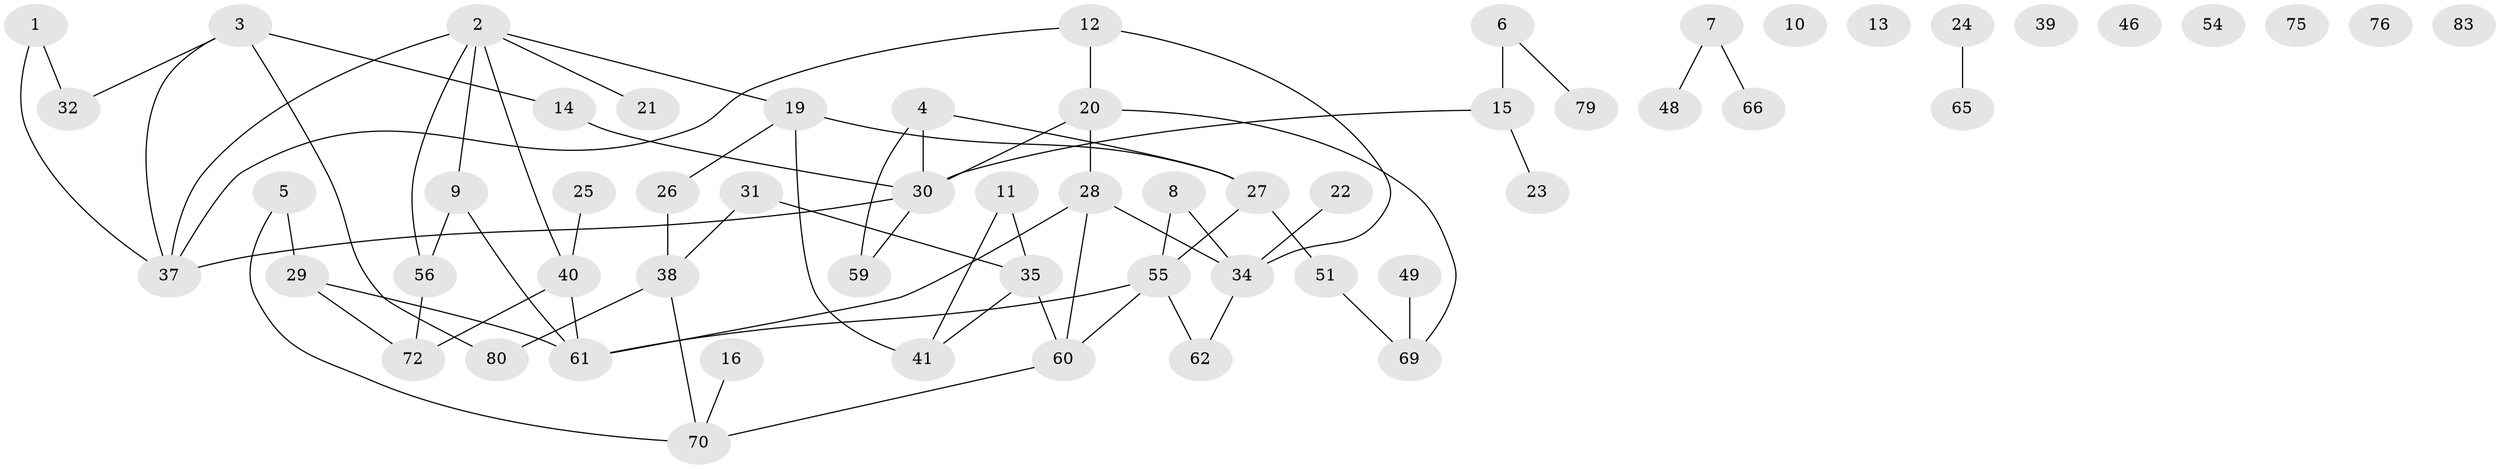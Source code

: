 // Generated by graph-tools (version 1.1) at 2025/23/03/03/25 07:23:24]
// undirected, 58 vertices, 69 edges
graph export_dot {
graph [start="1"]
  node [color=gray90,style=filled];
  1;
  2 [super="+71"];
  3 [super="+78"];
  4 [super="+44"];
  5 [super="+58"];
  6 [super="+18"];
  7;
  8 [super="+17"];
  9 [super="+43"];
  10;
  11 [super="+47"];
  12 [super="+42"];
  13;
  14;
  15;
  16;
  19 [super="+50"];
  20 [super="+36"];
  21;
  22;
  23;
  24;
  25;
  26 [super="+57"];
  27 [super="+45"];
  28;
  29;
  30 [super="+33"];
  31;
  32;
  34 [super="+74"];
  35 [super="+73"];
  37 [super="+52"];
  38;
  39;
  40 [super="+64"];
  41 [super="+53"];
  46;
  48;
  49 [super="+77"];
  51;
  54;
  55 [super="+63"];
  56 [super="+82"];
  59 [super="+68"];
  60 [super="+67"];
  61 [super="+81"];
  62;
  65;
  66;
  69;
  70;
  72;
  75;
  76;
  79;
  80;
  83;
  1 -- 32;
  1 -- 37;
  2 -- 9;
  2 -- 19;
  2 -- 40;
  2 -- 56;
  2 -- 21;
  2 -- 37;
  3 -- 14;
  3 -- 32;
  3 -- 37;
  3 -- 80;
  4 -- 30;
  4 -- 59;
  4 -- 27;
  5 -- 29;
  5 -- 70;
  6 -- 15 [weight=2];
  6 -- 79;
  7 -- 48;
  7 -- 66;
  8 -- 55;
  8 -- 34;
  9 -- 56;
  9 -- 61;
  11 -- 41;
  11 -- 35;
  12 -- 34;
  12 -- 20;
  12 -- 37;
  14 -- 30;
  15 -- 23;
  15 -- 30;
  16 -- 70;
  19 -- 27;
  19 -- 26;
  19 -- 41;
  20 -- 69;
  20 -- 28;
  20 -- 30;
  22 -- 34;
  24 -- 65;
  25 -- 40;
  26 -- 38;
  27 -- 51;
  27 -- 55;
  28 -- 34;
  28 -- 61;
  28 -- 60;
  29 -- 61;
  29 -- 72;
  30 -- 59;
  30 -- 37;
  31 -- 35;
  31 -- 38;
  34 -- 62;
  35 -- 60;
  35 -- 41;
  38 -- 70;
  38 -- 80;
  40 -- 72;
  40 -- 61;
  49 -- 69;
  51 -- 69;
  55 -- 62;
  55 -- 60;
  55 -- 61;
  56 -- 72;
  60 -- 70;
}
